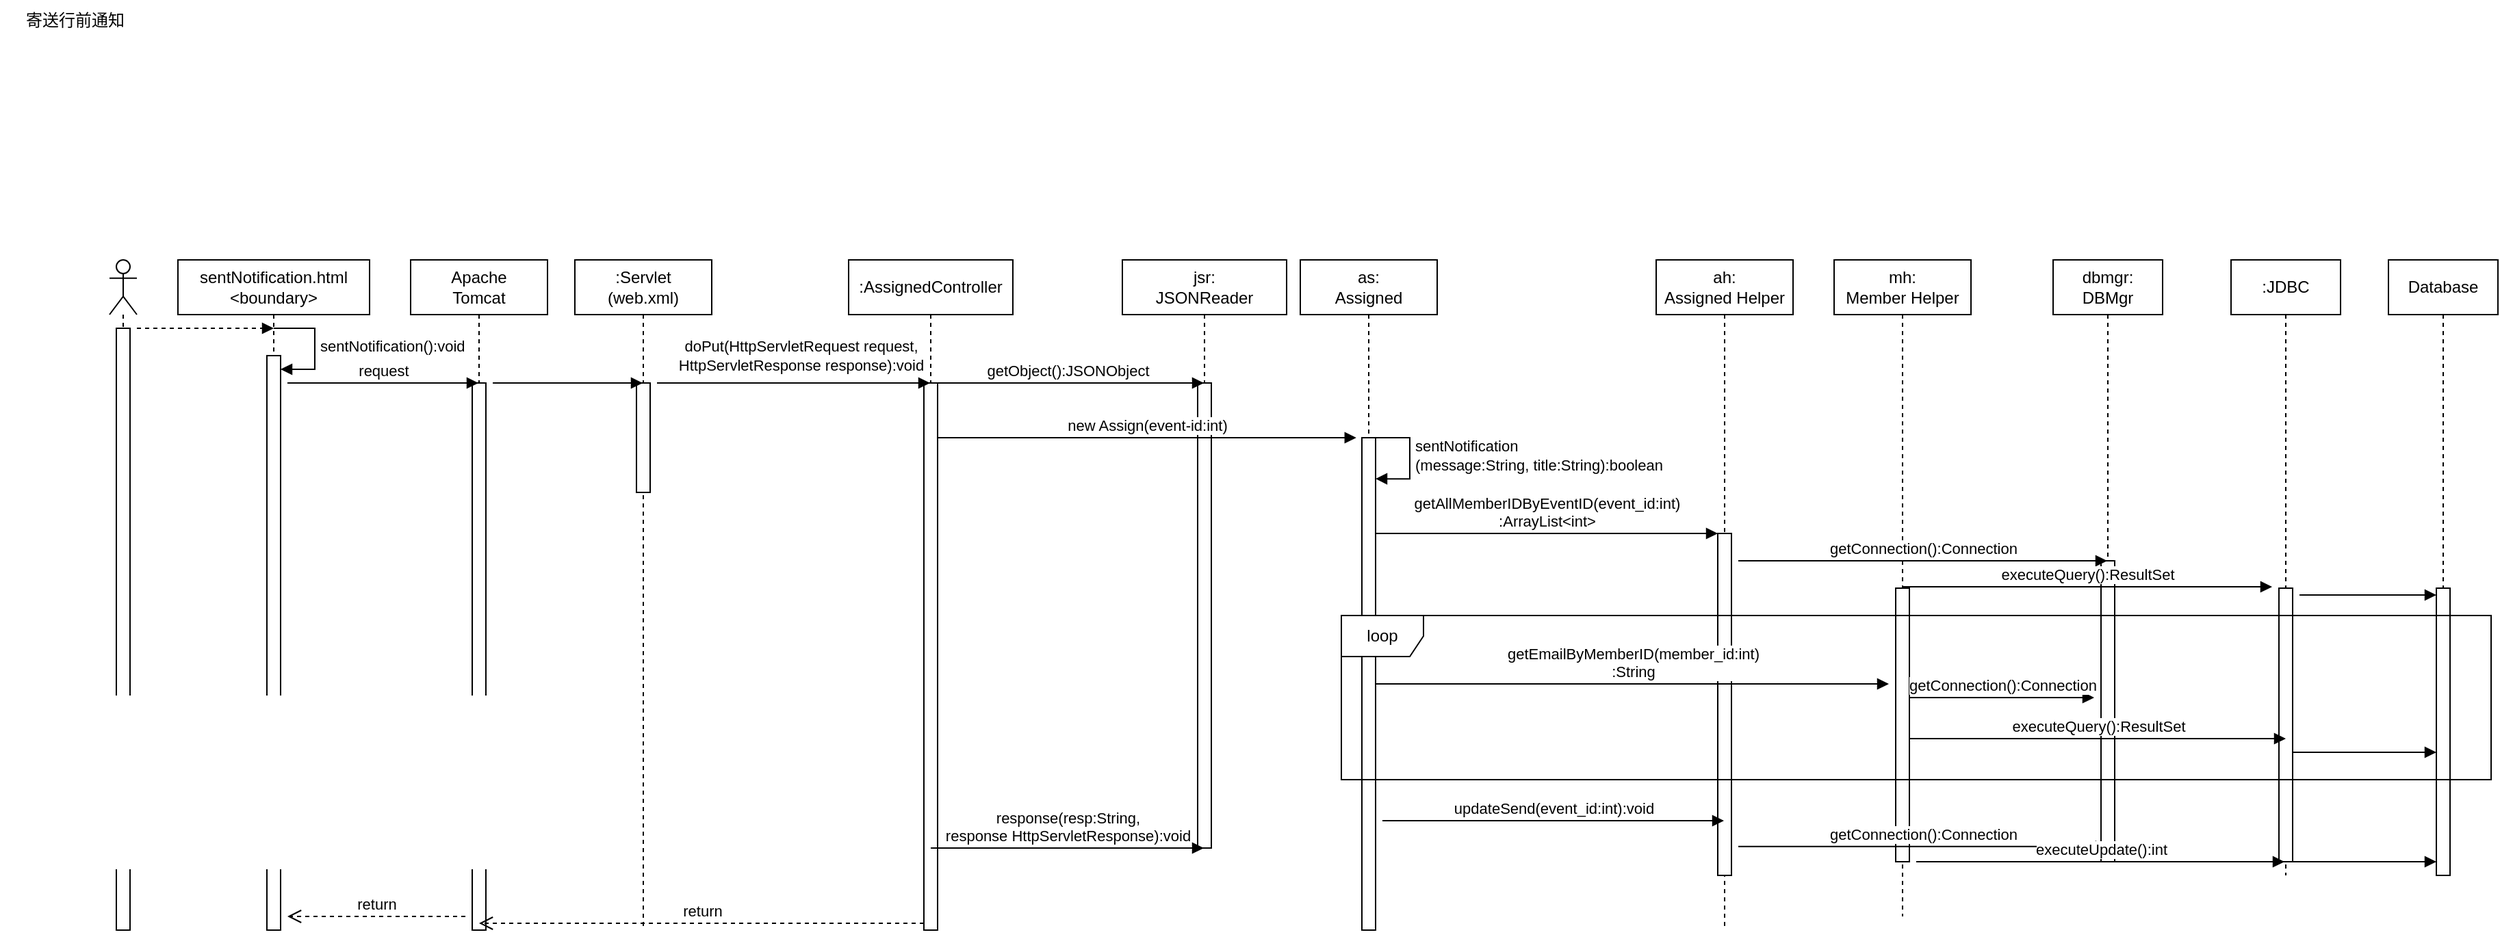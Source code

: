 <mxfile version="22.1.11" type="github">
  <diagram name="第 1 页" id="gGUT8NRncDwH_TdcZQOX">
    <mxGraphModel dx="1122" dy="761" grid="1" gridSize="10" guides="1" tooltips="1" connect="1" arrows="1" fold="1" page="1" pageScale="1" pageWidth="2339" pageHeight="3300" math="0" shadow="0">
      <root>
        <mxCell id="0" />
        <mxCell id="1" parent="0" />
        <mxCell id="QKv-K7B-LDHLWrIjGjO7-1" value="寄送行前通知" style="text;strokeColor=none;align=center;fillColor=none;html=1;verticalAlign=middle;whiteSpace=wrap;rounded=0;" vertex="1" parent="1">
          <mxGeometry x="40" y="40" width="110" height="30" as="geometry" />
        </mxCell>
        <mxCell id="QKv-K7B-LDHLWrIjGjO7-7" value="" style="shape=umlLifeline;perimeter=lifelinePerimeter;whiteSpace=wrap;html=1;container=1;dropTarget=0;collapsible=0;recursiveResize=0;outlineConnect=0;portConstraint=eastwest;newEdgeStyle={&quot;curved&quot;:0,&quot;rounded&quot;:0};participant=umlActor;" vertex="1" parent="1">
          <mxGeometry x="120" y="230" width="20" height="490" as="geometry" />
        </mxCell>
        <mxCell id="QKv-K7B-LDHLWrIjGjO7-19" value="" style="html=1;points=[[0,0,0,0,5],[0,1,0,0,-5],[1,0,0,0,5],[1,1,0,0,-5]];perimeter=orthogonalPerimeter;outlineConnect=0;targetShapes=umlLifeline;portConstraint=eastwest;newEdgeStyle={&quot;curved&quot;:0,&quot;rounded&quot;:0};" vertex="1" parent="QKv-K7B-LDHLWrIjGjO7-7">
          <mxGeometry x="5" y="50" width="10" height="440" as="geometry" />
        </mxCell>
        <mxCell id="QKv-K7B-LDHLWrIjGjO7-8" value="sentNotification.html&lt;br style=&quot;border-color: var(--border-color);&quot;&gt;&amp;lt;boundary&amp;gt;" style="shape=umlLifeline;perimeter=lifelinePerimeter;whiteSpace=wrap;html=1;container=1;dropTarget=0;collapsible=0;recursiveResize=0;outlineConnect=0;portConstraint=eastwest;newEdgeStyle={&quot;curved&quot;:0,&quot;rounded&quot;:0};" vertex="1" parent="1">
          <mxGeometry x="170" y="230" width="140" height="490" as="geometry" />
        </mxCell>
        <mxCell id="QKv-K7B-LDHLWrIjGjO7-24" value="" style="html=1;points=[[0,0,0,0,5],[0,1,0,0,-5],[1,0,0,0,5],[1,1,0,0,-5]];perimeter=orthogonalPerimeter;outlineConnect=0;targetShapes=umlLifeline;portConstraint=eastwest;newEdgeStyle={&quot;curved&quot;:0,&quot;rounded&quot;:0};" vertex="1" parent="QKv-K7B-LDHLWrIjGjO7-8">
          <mxGeometry x="65" y="70" width="10" height="420" as="geometry" />
        </mxCell>
        <mxCell id="QKv-K7B-LDHLWrIjGjO7-25" value="sentNotification():void" style="html=1;align=left;spacingLeft=2;endArrow=block;rounded=0;edgeStyle=orthogonalEdgeStyle;curved=0;rounded=0;" edge="1" target="QKv-K7B-LDHLWrIjGjO7-24" parent="QKv-K7B-LDHLWrIjGjO7-8">
          <mxGeometry relative="1" as="geometry">
            <mxPoint x="70" y="50" as="sourcePoint" />
            <Array as="points">
              <mxPoint x="100" y="50" />
              <mxPoint x="100" y="80" />
            </Array>
          </mxGeometry>
        </mxCell>
        <mxCell id="QKv-K7B-LDHLWrIjGjO7-9" value="Apache&lt;br&gt;Tomcat" style="shape=umlLifeline;perimeter=lifelinePerimeter;whiteSpace=wrap;html=1;container=1;dropTarget=0;collapsible=0;recursiveResize=0;outlineConnect=0;portConstraint=eastwest;newEdgeStyle={&quot;curved&quot;:0,&quot;rounded&quot;:0};" vertex="1" parent="1">
          <mxGeometry x="340" y="230" width="100" height="490" as="geometry" />
        </mxCell>
        <mxCell id="QKv-K7B-LDHLWrIjGjO7-28" value="" style="html=1;points=[[0,0,0,0,5],[0,1,0,0,-5],[1,0,0,0,5],[1,1,0,0,-5]];perimeter=orthogonalPerimeter;outlineConnect=0;targetShapes=umlLifeline;portConstraint=eastwest;newEdgeStyle={&quot;curved&quot;:0,&quot;rounded&quot;:0};" vertex="1" parent="QKv-K7B-LDHLWrIjGjO7-9">
          <mxGeometry x="45" y="90" width="10" height="400" as="geometry" />
        </mxCell>
        <mxCell id="QKv-K7B-LDHLWrIjGjO7-10" value=":Servlet&lt;br&gt;(web.xml)" style="shape=umlLifeline;perimeter=lifelinePerimeter;whiteSpace=wrap;html=1;container=1;dropTarget=0;collapsible=0;recursiveResize=0;outlineConnect=0;portConstraint=eastwest;newEdgeStyle={&quot;curved&quot;:0,&quot;rounded&quot;:0};" vertex="1" parent="1">
          <mxGeometry x="460" y="230" width="100" height="490" as="geometry" />
        </mxCell>
        <mxCell id="QKv-K7B-LDHLWrIjGjO7-30" value="" style="html=1;points=[[0,0,0,0,5],[0,1,0,0,-5],[1,0,0,0,5],[1,1,0,0,-5]];perimeter=orthogonalPerimeter;outlineConnect=0;targetShapes=umlLifeline;portConstraint=eastwest;newEdgeStyle={&quot;curved&quot;:0,&quot;rounded&quot;:0};" vertex="1" parent="QKv-K7B-LDHLWrIjGjO7-10">
          <mxGeometry x="45" y="90" width="10" height="80" as="geometry" />
        </mxCell>
        <mxCell id="QKv-K7B-LDHLWrIjGjO7-11" value=":AssignedController" style="shape=umlLifeline;perimeter=lifelinePerimeter;whiteSpace=wrap;html=1;container=1;dropTarget=0;collapsible=0;recursiveResize=0;outlineConnect=0;portConstraint=eastwest;newEdgeStyle={&quot;curved&quot;:0,&quot;rounded&quot;:0};" vertex="1" parent="1">
          <mxGeometry x="660" y="230" width="120" height="490" as="geometry" />
        </mxCell>
        <mxCell id="QKv-K7B-LDHLWrIjGjO7-32" value="" style="html=1;points=[[0,0,0,0,5],[0,1,0,0,-5],[1,0,0,0,5],[1,1,0,0,-5]];perimeter=orthogonalPerimeter;outlineConnect=0;targetShapes=umlLifeline;portConstraint=eastwest;newEdgeStyle={&quot;curved&quot;:0,&quot;rounded&quot;:0};" vertex="1" parent="QKv-K7B-LDHLWrIjGjO7-11">
          <mxGeometry x="55" y="90" width="10" height="400" as="geometry" />
        </mxCell>
        <mxCell id="QKv-K7B-LDHLWrIjGjO7-12" value="jsr:&lt;br&gt;JSONReader" style="shape=umlLifeline;perimeter=lifelinePerimeter;whiteSpace=wrap;html=1;container=1;dropTarget=0;collapsible=0;recursiveResize=0;outlineConnect=0;portConstraint=eastwest;newEdgeStyle={&quot;curved&quot;:0,&quot;rounded&quot;:0};" vertex="1" parent="1">
          <mxGeometry x="860" y="230" width="120" height="430" as="geometry" />
        </mxCell>
        <mxCell id="QKv-K7B-LDHLWrIjGjO7-38" value="" style="html=1;points=[[0,0,0,0,5],[0,1,0,0,-5],[1,0,0,0,5],[1,1,0,0,-5]];perimeter=orthogonalPerimeter;outlineConnect=0;targetShapes=umlLifeline;portConstraint=eastwest;newEdgeStyle={&quot;curved&quot;:0,&quot;rounded&quot;:0};" vertex="1" parent="QKv-K7B-LDHLWrIjGjO7-12">
          <mxGeometry x="55" y="90" width="10" height="340" as="geometry" />
        </mxCell>
        <mxCell id="QKv-K7B-LDHLWrIjGjO7-13" value="as:&lt;br&gt;Assigned" style="shape=umlLifeline;perimeter=lifelinePerimeter;whiteSpace=wrap;html=1;container=1;dropTarget=0;collapsible=0;recursiveResize=0;outlineConnect=0;portConstraint=eastwest;newEdgeStyle={&quot;curved&quot;:0,&quot;rounded&quot;:0};" vertex="1" parent="1">
          <mxGeometry x="990" y="230" width="100" height="490" as="geometry" />
        </mxCell>
        <mxCell id="QKv-K7B-LDHLWrIjGjO7-39" value="" style="html=1;points=[[0,0,0,0,5],[0,1,0,0,-5],[1,0,0,0,5],[1,1,0,0,-5]];perimeter=orthogonalPerimeter;outlineConnect=0;targetShapes=umlLifeline;portConstraint=eastwest;newEdgeStyle={&quot;curved&quot;:0,&quot;rounded&quot;:0};" vertex="1" parent="QKv-K7B-LDHLWrIjGjO7-13">
          <mxGeometry x="45" y="130" width="10" height="360" as="geometry" />
        </mxCell>
        <mxCell id="QKv-K7B-LDHLWrIjGjO7-14" value="ah:&lt;br&gt;Assigned Helper" style="shape=umlLifeline;perimeter=lifelinePerimeter;whiteSpace=wrap;html=1;container=1;dropTarget=0;collapsible=0;recursiveResize=0;outlineConnect=0;portConstraint=eastwest;newEdgeStyle={&quot;curved&quot;:0,&quot;rounded&quot;:0};" vertex="1" parent="1">
          <mxGeometry x="1250" y="230" width="100" height="490" as="geometry" />
        </mxCell>
        <mxCell id="QKv-K7B-LDHLWrIjGjO7-44" value="" style="html=1;points=[[0,0,0,0,5],[0,1,0,0,-5],[1,0,0,0,5],[1,1,0,0,-5]];perimeter=orthogonalPerimeter;outlineConnect=0;targetShapes=umlLifeline;portConstraint=eastwest;newEdgeStyle={&quot;curved&quot;:0,&quot;rounded&quot;:0};" vertex="1" parent="QKv-K7B-LDHLWrIjGjO7-14">
          <mxGeometry x="45" y="200" width="10" height="250" as="geometry" />
        </mxCell>
        <mxCell id="QKv-K7B-LDHLWrIjGjO7-15" value="mh:&lt;br&gt;Member Helper" style="shape=umlLifeline;perimeter=lifelinePerimeter;whiteSpace=wrap;html=1;container=1;dropTarget=0;collapsible=0;recursiveResize=0;outlineConnect=0;portConstraint=eastwest;newEdgeStyle={&quot;curved&quot;:0,&quot;rounded&quot;:0};" vertex="1" parent="1">
          <mxGeometry x="1380" y="230" width="100" height="480" as="geometry" />
        </mxCell>
        <mxCell id="QKv-K7B-LDHLWrIjGjO7-47" value="" style="html=1;points=[[0,0,0,0,5],[0,1,0,0,-5],[1,0,0,0,5],[1,1,0,0,-5]];perimeter=orthogonalPerimeter;outlineConnect=0;targetShapes=umlLifeline;portConstraint=eastwest;newEdgeStyle={&quot;curved&quot;:0,&quot;rounded&quot;:0};" vertex="1" parent="QKv-K7B-LDHLWrIjGjO7-15">
          <mxGeometry x="45" y="240" width="10" height="200" as="geometry" />
        </mxCell>
        <mxCell id="QKv-K7B-LDHLWrIjGjO7-16" value="dbmgr:&lt;br&gt;DBMgr" style="shape=umlLifeline;perimeter=lifelinePerimeter;whiteSpace=wrap;html=1;container=1;dropTarget=0;collapsible=0;recursiveResize=0;outlineConnect=0;portConstraint=eastwest;newEdgeStyle={&quot;curved&quot;:0,&quot;rounded&quot;:0};" vertex="1" parent="1">
          <mxGeometry x="1540" y="230" width="80" height="440" as="geometry" />
        </mxCell>
        <mxCell id="QKv-K7B-LDHLWrIjGjO7-48" value="" style="html=1;points=[[0,0,0,0,5],[0,1,0,0,-5],[1,0,0,0,5],[1,1,0,0,-5]];perimeter=orthogonalPerimeter;outlineConnect=0;targetShapes=umlLifeline;portConstraint=eastwest;newEdgeStyle={&quot;curved&quot;:0,&quot;rounded&quot;:0};" vertex="1" parent="QKv-K7B-LDHLWrIjGjO7-16">
          <mxGeometry x="35" y="220" width="10" height="220" as="geometry" />
        </mxCell>
        <mxCell id="QKv-K7B-LDHLWrIjGjO7-17" value=":JDBC" style="shape=umlLifeline;perimeter=lifelinePerimeter;whiteSpace=wrap;html=1;container=1;dropTarget=0;collapsible=0;recursiveResize=0;outlineConnect=0;portConstraint=eastwest;newEdgeStyle={&quot;curved&quot;:0,&quot;rounded&quot;:0};" vertex="1" parent="1">
          <mxGeometry x="1670" y="230" width="80" height="450" as="geometry" />
        </mxCell>
        <mxCell id="QKv-K7B-LDHLWrIjGjO7-54" value="" style="html=1;points=[[0,0,0,0,5],[0,1,0,0,-5],[1,0,0,0,5],[1,1,0,0,-5]];perimeter=orthogonalPerimeter;outlineConnect=0;targetShapes=umlLifeline;portConstraint=eastwest;newEdgeStyle={&quot;curved&quot;:0,&quot;rounded&quot;:0};" vertex="1" parent="QKv-K7B-LDHLWrIjGjO7-17">
          <mxGeometry x="35" y="240" width="10" height="200" as="geometry" />
        </mxCell>
        <mxCell id="QKv-K7B-LDHLWrIjGjO7-18" value="Database" style="shape=umlLifeline;perimeter=lifelinePerimeter;whiteSpace=wrap;html=1;container=1;dropTarget=0;collapsible=0;recursiveResize=0;outlineConnect=0;portConstraint=eastwest;newEdgeStyle={&quot;curved&quot;:0,&quot;rounded&quot;:0};" vertex="1" parent="1">
          <mxGeometry x="1785" y="230" width="80" height="300" as="geometry" />
        </mxCell>
        <mxCell id="QKv-K7B-LDHLWrIjGjO7-20" value="return" style="html=1;verticalAlign=bottom;endArrow=open;dashed=1;endSize=8;curved=0;rounded=0;" edge="1" parent="1">
          <mxGeometry relative="1" as="geometry">
            <mxPoint x="380" y="710" as="sourcePoint" />
            <mxPoint x="250" y="710" as="targetPoint" />
          </mxGeometry>
        </mxCell>
        <mxCell id="QKv-K7B-LDHLWrIjGjO7-26" value="request" style="html=1;verticalAlign=bottom;endArrow=block;curved=0;rounded=0;" edge="1" parent="1" target="QKv-K7B-LDHLWrIjGjO7-9">
          <mxGeometry width="80" relative="1" as="geometry">
            <mxPoint x="250" y="320" as="sourcePoint" />
            <mxPoint x="330" y="320" as="targetPoint" />
          </mxGeometry>
        </mxCell>
        <mxCell id="QKv-K7B-LDHLWrIjGjO7-27" value="" style="html=1;verticalAlign=bottom;endArrow=block;curved=0;rounded=0;jumpStyle=none;dashed=1;" edge="1" parent="1">
          <mxGeometry width="80" relative="1" as="geometry">
            <mxPoint x="140" y="280" as="sourcePoint" />
            <mxPoint x="240" y="280" as="targetPoint" />
          </mxGeometry>
        </mxCell>
        <mxCell id="QKv-K7B-LDHLWrIjGjO7-29" value="" style="html=1;verticalAlign=bottom;endArrow=block;curved=0;rounded=0;jumpStyle=none;" edge="1" parent="1" target="QKv-K7B-LDHLWrIjGjO7-10">
          <mxGeometry width="80" relative="1" as="geometry">
            <mxPoint x="400" y="320" as="sourcePoint" />
            <mxPoint x="500" y="320" as="targetPoint" />
          </mxGeometry>
        </mxCell>
        <mxCell id="QKv-K7B-LDHLWrIjGjO7-31" value="" style="html=1;verticalAlign=bottom;endArrow=block;curved=0;rounded=0;jumpStyle=none;" edge="1" parent="1" target="QKv-K7B-LDHLWrIjGjO7-11">
          <mxGeometry width="80" relative="1" as="geometry">
            <mxPoint x="520" y="320" as="sourcePoint" />
            <mxPoint x="630" y="320" as="targetPoint" />
          </mxGeometry>
        </mxCell>
        <mxCell id="QKv-K7B-LDHLWrIjGjO7-34" value="doPut(HttpServletRequest request,&lt;br&gt;HttpServletResponse response):void" style="edgeLabel;html=1;align=center;verticalAlign=middle;resizable=0;points=[];" vertex="1" connectable="0" parent="QKv-K7B-LDHLWrIjGjO7-31">
          <mxGeometry x="0.05" y="3" relative="1" as="geometry">
            <mxPoint y="-17" as="offset" />
          </mxGeometry>
        </mxCell>
        <mxCell id="QKv-K7B-LDHLWrIjGjO7-33" value="return" style="html=1;verticalAlign=bottom;endArrow=open;dashed=1;endSize=8;curved=0;rounded=0;exitX=0;exitY=1;exitDx=0;exitDy=-5;exitPerimeter=0;" edge="1" parent="1" source="QKv-K7B-LDHLWrIjGjO7-32" target="QKv-K7B-LDHLWrIjGjO7-9">
          <mxGeometry relative="1" as="geometry">
            <mxPoint x="630" y="710" as="sourcePoint" />
            <mxPoint x="500" y="710" as="targetPoint" />
          </mxGeometry>
        </mxCell>
        <mxCell id="QKv-K7B-LDHLWrIjGjO7-36" value="getObject():JSONObject" style="html=1;verticalAlign=bottom;endArrow=block;curved=0;rounded=0;" edge="1" parent="1" target="QKv-K7B-LDHLWrIjGjO7-12">
          <mxGeometry width="80" relative="1" as="geometry">
            <mxPoint x="720" y="320" as="sourcePoint" />
            <mxPoint x="800" y="320" as="targetPoint" />
          </mxGeometry>
        </mxCell>
        <mxCell id="QKv-K7B-LDHLWrIjGjO7-37" value="new Assign(event-id:int)" style="html=1;verticalAlign=bottom;endArrow=block;curved=0;rounded=0;entryX=0.509;entryY=0.434;entryDx=0;entryDy=0;entryPerimeter=0;" edge="1" parent="1">
          <mxGeometry width="80" relative="1" as="geometry">
            <mxPoint x="725" y="360.0" as="sourcePoint" />
            <mxPoint x="1030.9" y="360.0" as="targetPoint" />
          </mxGeometry>
        </mxCell>
        <mxCell id="QKv-K7B-LDHLWrIjGjO7-40" value="response(resp:String,&lt;br&gt;response HttpServletResponse):void" style="html=1;verticalAlign=bottom;endArrow=block;curved=0;rounded=0;" edge="1" parent="1" target="QKv-K7B-LDHLWrIjGjO7-12">
          <mxGeometry width="80" relative="1" as="geometry">
            <mxPoint x="720" y="660" as="sourcePoint" />
            <mxPoint x="800" y="660" as="targetPoint" />
          </mxGeometry>
        </mxCell>
        <mxCell id="QKv-K7B-LDHLWrIjGjO7-43" value="sentNotification&lt;br&gt;(message:String, title:String):boolean" style="html=1;align=left;spacingLeft=2;endArrow=block;rounded=0;edgeStyle=orthogonalEdgeStyle;curved=0;rounded=0;" edge="1" parent="1">
          <mxGeometry relative="1" as="geometry">
            <mxPoint x="1040" y="360" as="sourcePoint" />
            <Array as="points">
              <mxPoint x="1070" y="390" />
            </Array>
            <mxPoint x="1045" y="390.059" as="targetPoint" />
          </mxGeometry>
        </mxCell>
        <mxCell id="QKv-K7B-LDHLWrIjGjO7-45" value="getAllMemberIDByEventID(event_id:int)&lt;br&gt;:ArrayList&amp;lt;int&amp;gt;" style="html=1;verticalAlign=bottom;endArrow=block;curved=0;rounded=0;entryX=0;entryY=0;entryDx=0;entryDy=5;entryPerimeter=0;" edge="1" parent="1">
          <mxGeometry width="80" relative="1" as="geometry">
            <mxPoint x="1045" y="430" as="sourcePoint" />
            <mxPoint x="1295" y="430" as="targetPoint" />
          </mxGeometry>
        </mxCell>
        <mxCell id="QKv-K7B-LDHLWrIjGjO7-46" value="getConnection():Connection" style="html=1;verticalAlign=bottom;endArrow=block;curved=0;rounded=0;" edge="1" parent="1" target="QKv-K7B-LDHLWrIjGjO7-16">
          <mxGeometry width="80" relative="1" as="geometry">
            <mxPoint x="1310" y="450" as="sourcePoint" />
            <mxPoint x="1550" y="450" as="targetPoint" />
          </mxGeometry>
        </mxCell>
        <mxCell id="QKv-K7B-LDHLWrIjGjO7-49" value="executeQuery():ResultSet" style="html=1;verticalAlign=bottom;endArrow=block;curved=0;rounded=0;" edge="1" parent="1" source="QKv-K7B-LDHLWrIjGjO7-15">
          <mxGeometry width="80" relative="1" as="geometry">
            <mxPoint x="1465.5" y="469.41" as="sourcePoint" />
            <mxPoint x="1700" y="469" as="targetPoint" />
          </mxGeometry>
        </mxCell>
        <mxCell id="QKv-K7B-LDHLWrIjGjO7-50" value="executeQuery():ResultSet" style="html=1;verticalAlign=bottom;endArrow=block;curved=0;rounded=0;" edge="1" parent="1" source="QKv-K7B-LDHLWrIjGjO7-47">
          <mxGeometry width="80" relative="1" as="geometry">
            <mxPoint x="1466" y="580" as="sourcePoint" />
            <mxPoint x="1710" y="580" as="targetPoint" />
          </mxGeometry>
        </mxCell>
        <mxCell id="QKv-K7B-LDHLWrIjGjO7-51" value="getConnection():Connection" style="html=1;verticalAlign=bottom;endArrow=block;curved=0;rounded=0;" edge="1" parent="1" source="QKv-K7B-LDHLWrIjGjO7-47">
          <mxGeometry width="80" relative="1" as="geometry">
            <mxPoint x="1466" y="550" as="sourcePoint" />
            <mxPoint x="1570" y="550" as="targetPoint" />
          </mxGeometry>
        </mxCell>
        <mxCell id="QKv-K7B-LDHLWrIjGjO7-52" value="getEmailByMemberID(member_id:int)&lt;br&gt;:String" style="html=1;verticalAlign=bottom;endArrow=block;curved=0;rounded=0;" edge="1" parent="1">
          <mxGeometry width="80" relative="1" as="geometry">
            <mxPoint x="1044.5" y="540" as="sourcePoint" />
            <mxPoint x="1420" y="540" as="targetPoint" />
          </mxGeometry>
        </mxCell>
        <mxCell id="QKv-K7B-LDHLWrIjGjO7-53" value="" style="html=1;verticalAlign=bottom;endArrow=block;curved=0;rounded=0;entryX=0;entryY=0;entryDx=0;entryDy=5;entryPerimeter=0;" edge="1" parent="1" target="QKv-K7B-LDHLWrIjGjO7-55">
          <mxGeometry width="80" relative="1" as="geometry">
            <mxPoint x="1720" y="475" as="sourcePoint" />
            <mxPoint x="1855" y="474" as="targetPoint" />
          </mxGeometry>
        </mxCell>
        <mxCell id="QKv-K7B-LDHLWrIjGjO7-55" value="" style="html=1;points=[[0,0,0,0,5],[0,1,0,0,-5],[1,0,0,0,5],[1,1,0,0,-5]];perimeter=orthogonalPerimeter;outlineConnect=0;targetShapes=umlLifeline;portConstraint=eastwest;newEdgeStyle={&quot;curved&quot;:0,&quot;rounded&quot;:0};" vertex="1" parent="1">
          <mxGeometry x="1820" y="470" width="10" height="210" as="geometry" />
        </mxCell>
        <mxCell id="QKv-K7B-LDHLWrIjGjO7-56" value="" style="html=1;verticalAlign=bottom;endArrow=block;curved=0;rounded=0;" edge="1" parent="1" source="QKv-K7B-LDHLWrIjGjO7-54">
          <mxGeometry width="80" relative="1" as="geometry">
            <mxPoint x="1770" y="590" as="sourcePoint" />
            <mxPoint x="1820" y="590" as="targetPoint" />
          </mxGeometry>
        </mxCell>
        <mxCell id="QKv-K7B-LDHLWrIjGjO7-57" value="loop" style="shape=umlFrame;whiteSpace=wrap;html=1;pointerEvents=0;" vertex="1" parent="1">
          <mxGeometry x="1020" y="490" width="840" height="120" as="geometry" />
        </mxCell>
        <mxCell id="QKv-K7B-LDHLWrIjGjO7-59" value="updateSend(event_id:int):void" style="html=1;verticalAlign=bottom;endArrow=block;curved=0;rounded=0;" edge="1" parent="1" target="QKv-K7B-LDHLWrIjGjO7-14">
          <mxGeometry width="80" relative="1" as="geometry">
            <mxPoint x="1050" y="640" as="sourcePoint" />
            <mxPoint x="1130" y="640" as="targetPoint" />
          </mxGeometry>
        </mxCell>
        <mxCell id="QKv-K7B-LDHLWrIjGjO7-60" value="getConnection():Connection" style="html=1;verticalAlign=bottom;endArrow=block;curved=0;rounded=0;" edge="1" parent="1" target="QKv-K7B-LDHLWrIjGjO7-16">
          <mxGeometry width="80" relative="1" as="geometry">
            <mxPoint x="1310" y="658.82" as="sourcePoint" />
            <mxPoint x="1445" y="658.82" as="targetPoint" />
          </mxGeometry>
        </mxCell>
        <mxCell id="QKv-K7B-LDHLWrIjGjO7-61" value="executeUpdate():int" style="html=1;verticalAlign=bottom;endArrow=block;curved=0;rounded=0;" edge="1" parent="1">
          <mxGeometry width="80" relative="1" as="geometry">
            <mxPoint x="1440" y="670.0" as="sourcePoint" />
            <mxPoint x="1709" y="670" as="targetPoint" />
          </mxGeometry>
        </mxCell>
        <mxCell id="QKv-K7B-LDHLWrIjGjO7-62" value="" style="html=1;verticalAlign=bottom;endArrow=block;curved=0;rounded=0;" edge="1" parent="1">
          <mxGeometry width="80" relative="1" as="geometry">
            <mxPoint x="1715" y="670" as="sourcePoint" />
            <mxPoint x="1820" y="670" as="targetPoint" />
          </mxGeometry>
        </mxCell>
      </root>
    </mxGraphModel>
  </diagram>
</mxfile>
